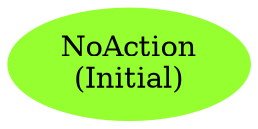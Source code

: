 






digraph event_hub_states {
  node [style=filled];#  edge [color="gray30", fo$ntcolor="gray20", fontsize=12]

  NoAction [label="NoAction\n(Initial)"color="#96FF2F"];
}
